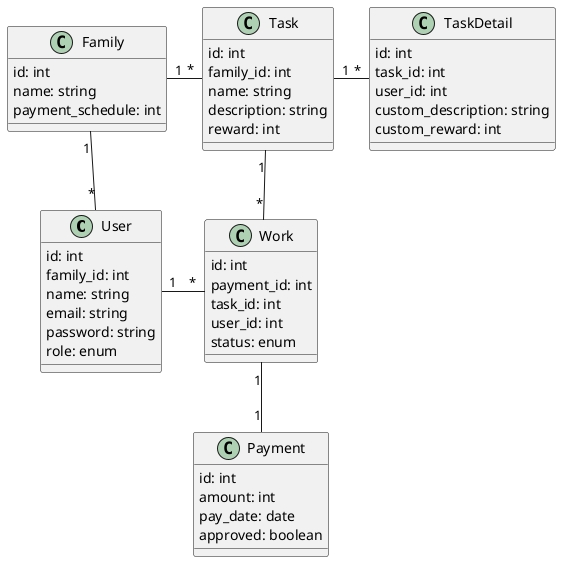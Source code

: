 @startuml class
class User {
  id: int
  family_id: int
  name: string
  email: string
  password: string
  role: enum
}

class Family {
  id: int
  name: string
  payment_schedule: int
}

class Task {
  id: int
  family_id: int
  name: string
  description: string
  reward: int
}

class TaskDetail {
  id: int
  task_id: int
  user_id: int
  custom_description: string
  custom_reward: int
}


class Work {
  id: int
  payment_id: int
  task_id: int
  user_id: int
  status: enum
}

class Payment {
  id: int
  amount: int
  pay_date: date
  approved: boolean
}

Family "1" -down- "*" User
Family "1" -right- "*" Task

User "1" -right- "*" Work

Task "1" -right- "*" TaskDetail
Task "1" -down- "*" Work

Work "1" -down- "1" Payment
@enduml
